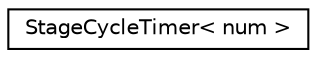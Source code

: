 digraph "Graphical Class Hierarchy"
{
 // INTERACTIVE_SVG=YES
  edge [fontname="Helvetica",fontsize="10",labelfontname="Helvetica",labelfontsize="10"];
  node [fontname="Helvetica",fontsize="10",shape=record];
  rankdir="LR";
  Node1 [label="StageCycleTimer\< num \>",height=0.2,width=0.4,color="black", fillcolor="white", style="filled",URL="$dd/d66/class_stage_cycle_timer.html"];
}
